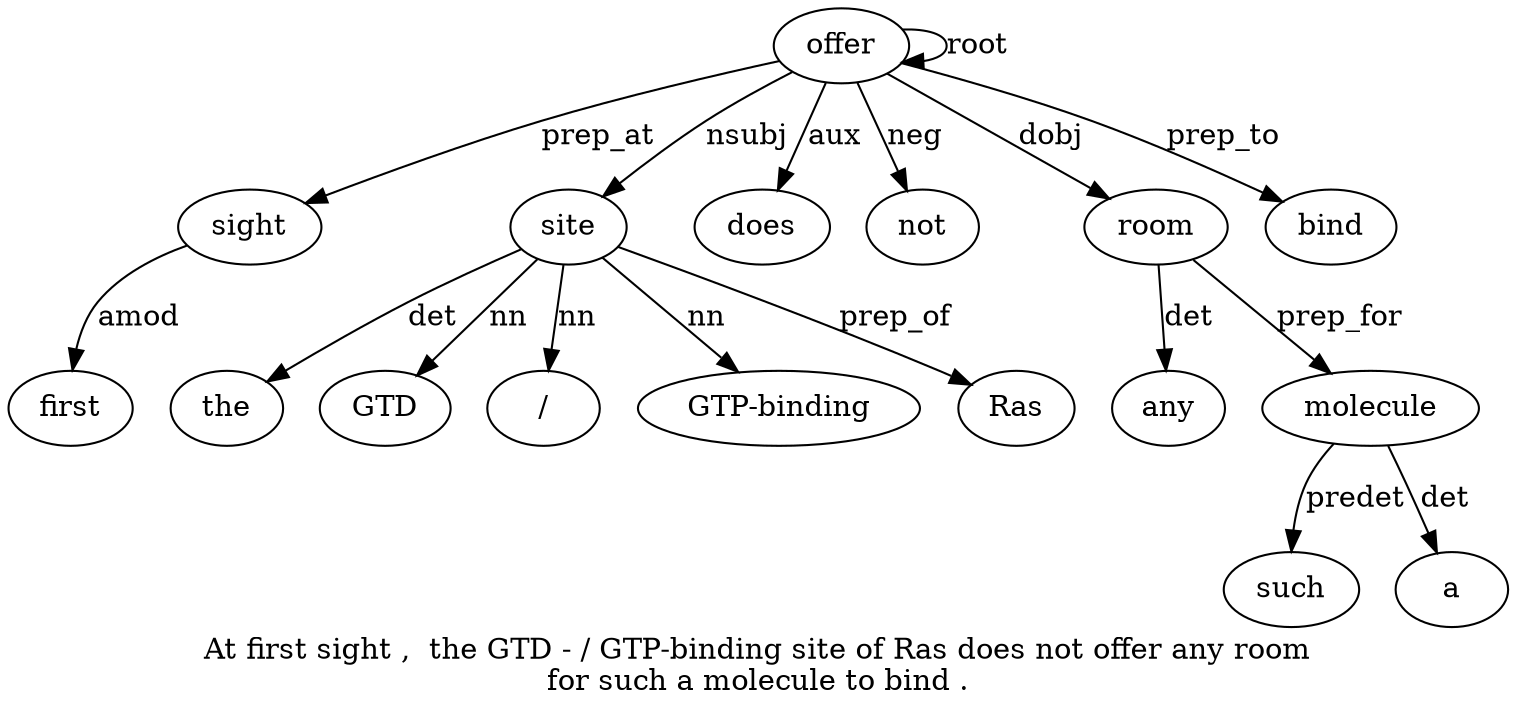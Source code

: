 digraph "At first sight ,  the GTD - / GTP-binding site of Ras does not offer any room for such a molecule to bind ." {
label="At first sight ,  the GTD - / GTP-binding site of Ras does not offer any room
for such a molecule to bind .";
sight3 [style=filled, fillcolor=white, label=sight];
first2 [style=filled, fillcolor=white, label=first];
sight3 -> first2  [label=amod];
offer15 [style=filled, fillcolor=white, label=offer];
offer15 -> sight3  [label=prep_at];
site10 [style=filled, fillcolor=white, label=site];
the5 [style=filled, fillcolor=white, label=the];
site10 -> the5  [label=det];
GTD6 [style=filled, fillcolor=white, label=GTD];
site10 -> GTD6  [label=nn];
"/8" [style=filled, fillcolor=white, label="/"];
site10 -> "/8"  [label=nn];
"GTP-binding9" [style=filled, fillcolor=white, label="GTP-binding"];
site10 -> "GTP-binding9"  [label=nn];
offer15 -> site10  [label=nsubj];
Ras12 [style=filled, fillcolor=white, label=Ras];
site10 -> Ras12  [label=prep_of];
does13 [style=filled, fillcolor=white, label=does];
offer15 -> does13  [label=aux];
not14 [style=filled, fillcolor=white, label=not];
offer15 -> not14  [label=neg];
offer15 -> offer15  [label=root];
room17 [style=filled, fillcolor=white, label=room];
any16 [style=filled, fillcolor=white, label=any];
room17 -> any16  [label=det];
offer15 -> room17  [label=dobj];
molecule21 [style=filled, fillcolor=white, label=molecule];
such19 [style=filled, fillcolor=white, label=such];
molecule21 -> such19  [label=predet];
a20 [style=filled, fillcolor=white, label=a];
molecule21 -> a20  [label=det];
room17 -> molecule21  [label=prep_for];
bind23 [style=filled, fillcolor=white, label=bind];
offer15 -> bind23  [label=prep_to];
}
